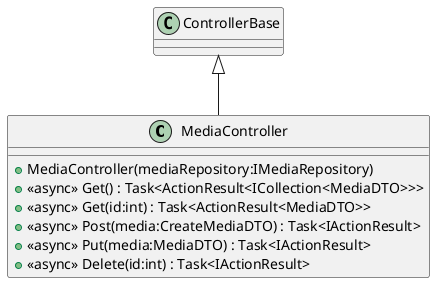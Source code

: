 @startuml
class MediaController {
    + MediaController(mediaRepository:IMediaRepository)
    + <<async>> Get() : Task<ActionResult<ICollection<MediaDTO>>>
    + <<async>> Get(id:int) : Task<ActionResult<MediaDTO>>
    + <<async>> Post(media:CreateMediaDTO) : Task<IActionResult>
    + <<async>> Put(media:MediaDTO) : Task<IActionResult>
    + <<async>> Delete(id:int) : Task<IActionResult>
}
ControllerBase <|-- MediaController
@enduml
